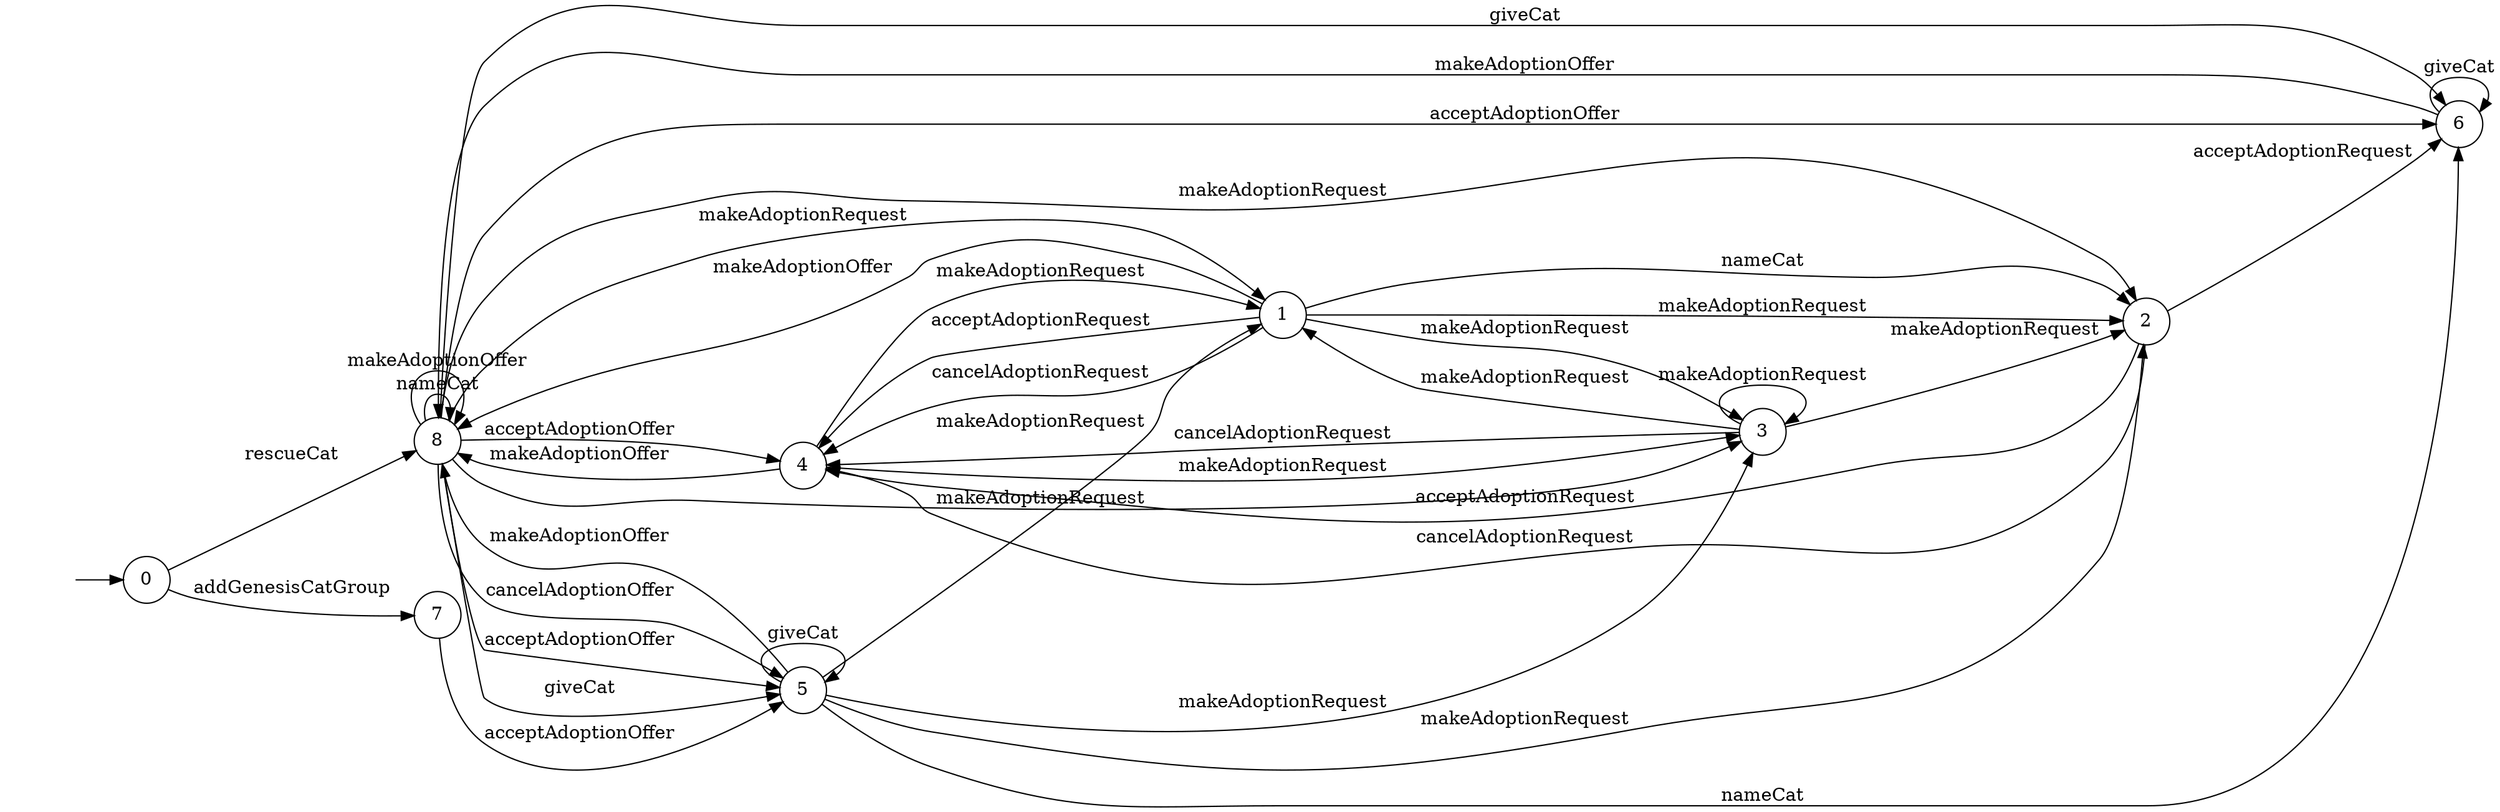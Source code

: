 digraph "Dapp-Automata-data/result/model-fix/0x60cd862c9c687a9de49aecdc3a99b74a4fc54ab6/MoonCatRescue/FSM-7" {
	graph [rankdir=LR]
	"" [label="" shape=plaintext]
	4 [label=4 shape=circle]
	5 [label=5 shape=circle]
	1 [label=1 shape=circle]
	0 [label=0 shape=circle]
	6 [label=6 shape=circle]
	3 [label=3 shape=circle]
	8 [label=8 shape=circle]
	2 [label=2 shape=circle]
	7 [label=7 shape=circle]
	"" -> 0 [label=""]
	0 -> 8 [label=rescueCat]
	0 -> 7 [label=addGenesisCatGroup]
	7 -> 5 [label=acceptAdoptionOffer]
	6 -> 8 [label=makeAdoptionOffer]
	6 -> 6 [label=giveCat]
	3 -> 2 [label=makeAdoptionRequest]
	3 -> 3 [label=makeAdoptionRequest]
	3 -> 1 [label=makeAdoptionRequest]
	3 -> 4 [label=cancelAdoptionRequest]
	2 -> 4 [label=acceptAdoptionRequest]
	2 -> 6 [label=acceptAdoptionRequest]
	2 -> 4 [label=cancelAdoptionRequest]
	1 -> 2 [label=nameCat]
	1 -> 8 [label=makeAdoptionOffer]
	1 -> 3 [label=makeAdoptionRequest]
	1 -> 2 [label=makeAdoptionRequest]
	1 -> 4 [label=acceptAdoptionRequest]
	1 -> 4 [label=cancelAdoptionRequest]
	5 -> 6 [label=nameCat]
	5 -> 8 [label=makeAdoptionOffer]
	5 -> 5 [label=giveCat]
	5 -> 2 [label=makeAdoptionRequest]
	5 -> 3 [label=makeAdoptionRequest]
	5 -> 1 [label=makeAdoptionRequest]
	4 -> 8 [label=makeAdoptionOffer]
	4 -> 3 [label=makeAdoptionRequest]
	4 -> 1 [label=makeAdoptionRequest]
	8 -> 8 [label=nameCat]
	8 -> 8 [label=makeAdoptionOffer]
	8 -> 5 [label=cancelAdoptionOffer]
	8 -> 4 [label=acceptAdoptionOffer]
	8 -> 5 [label=acceptAdoptionOffer]
	8 -> 6 [label=acceptAdoptionOffer]
	8 -> 6 [label=giveCat]
	8 -> 5 [label=giveCat]
	8 -> 2 [label=makeAdoptionRequest]
	8 -> 3 [label=makeAdoptionRequest]
	8 -> 1 [label=makeAdoptionRequest]
}
